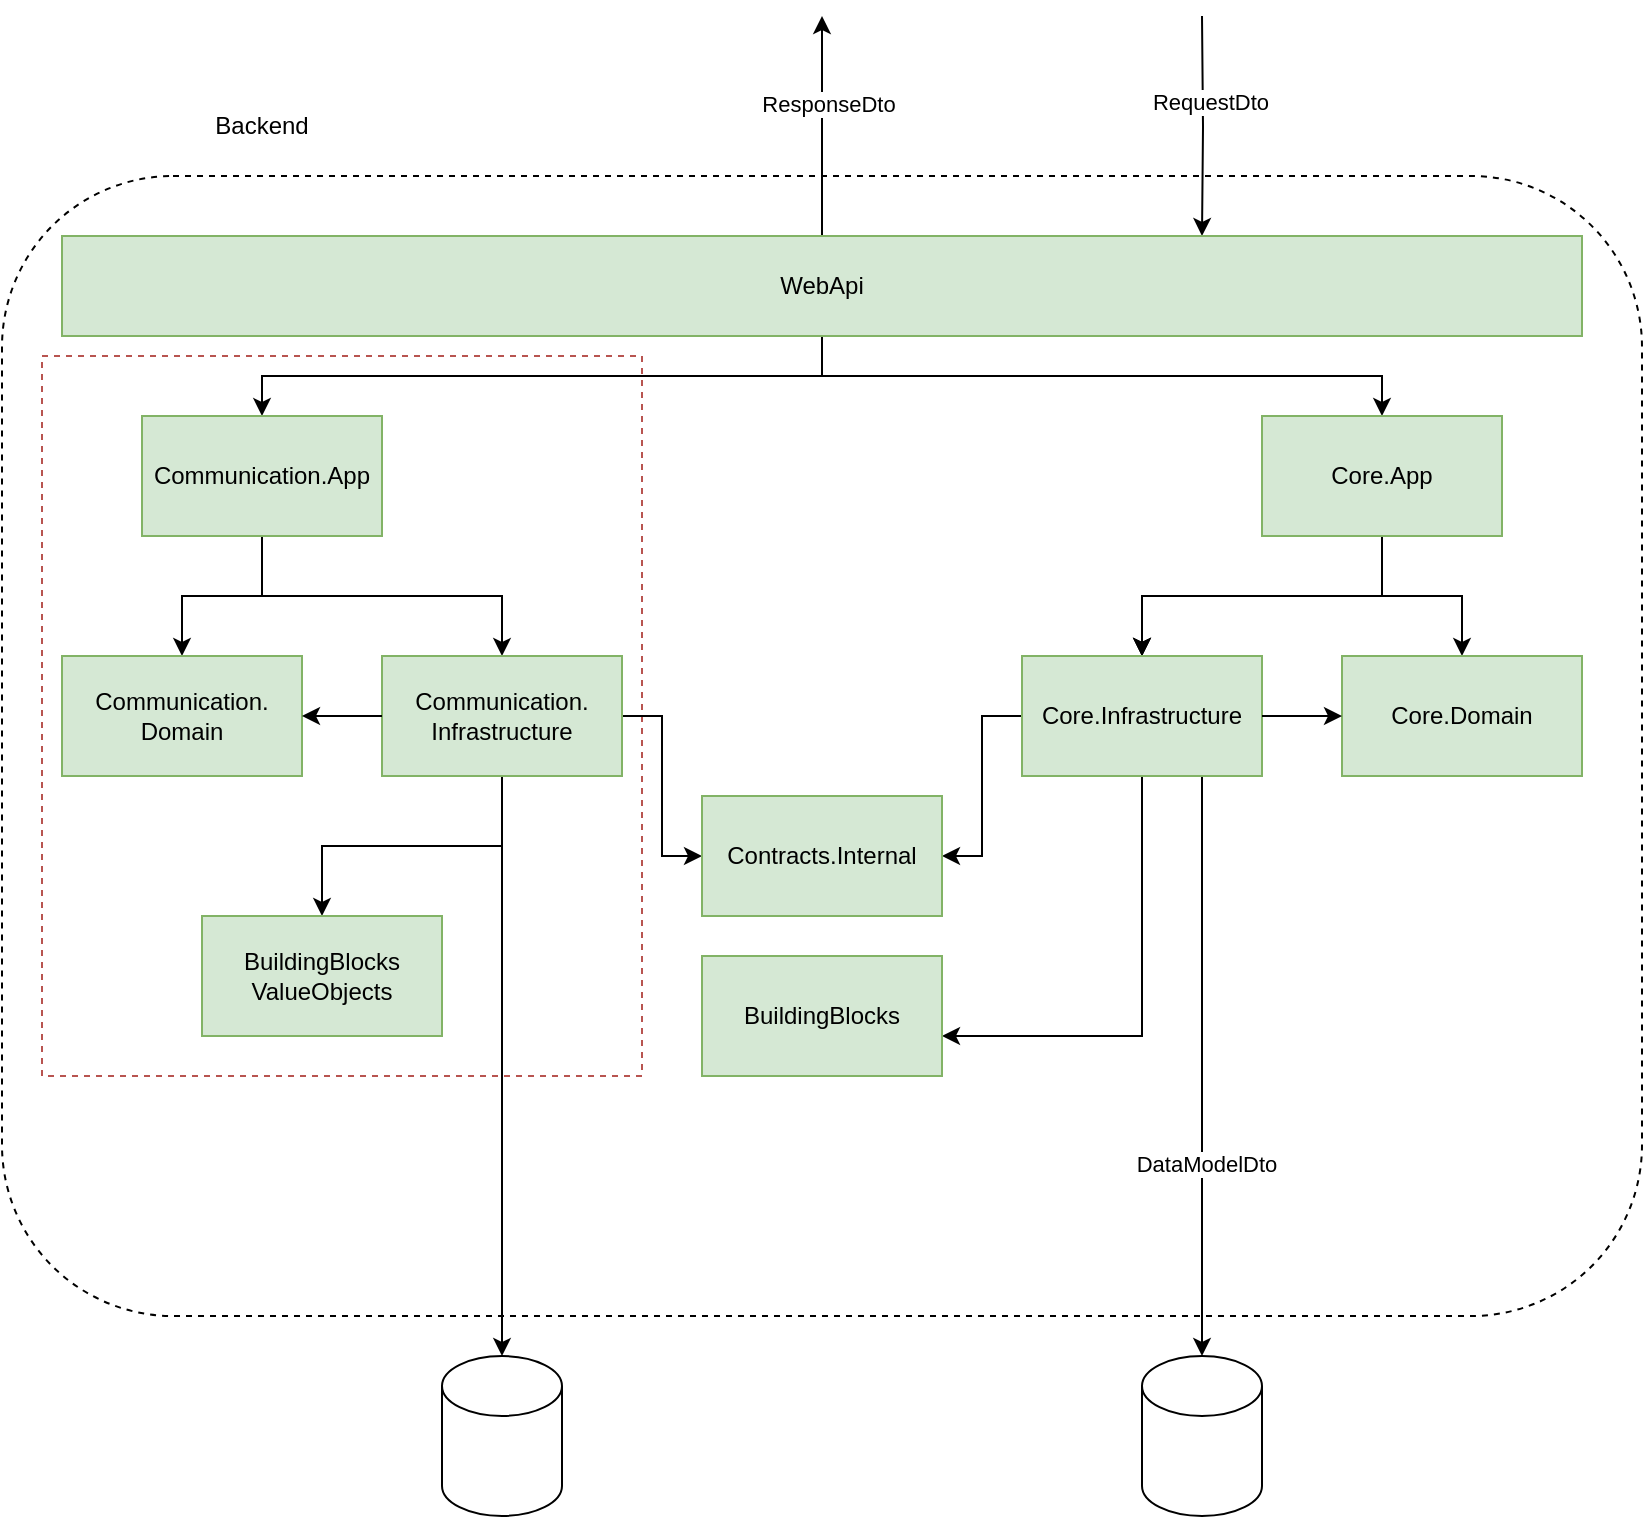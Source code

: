 <mxfile version="26.1.0">
  <diagram name="Page-1" id="2robz4_BGBvfKvqollEL">
    <mxGraphModel dx="1434" dy="826" grid="1" gridSize="10" guides="1" tooltips="1" connect="1" arrows="1" fold="1" page="1" pageScale="1" pageWidth="850" pageHeight="1100" math="0" shadow="0">
      <root>
        <mxCell id="0" />
        <mxCell id="1" parent="0" />
        <mxCell id="oOiWM4VNdD_S-7e1pvhl-3" value="" style="rounded=1;whiteSpace=wrap;html=1;dashed=1;fillColor=none;" parent="1" vertex="1">
          <mxGeometry x="10" y="200" width="820" height="570" as="geometry" />
        </mxCell>
        <mxCell id="l0F_Z9eBLeVLv1C7WEuF-8" value="" style="rounded=0;whiteSpace=wrap;html=1;fillColor=none;strokeColor=#b85450;dashed=1;" vertex="1" parent="1">
          <mxGeometry x="30" y="290" width="300" height="360" as="geometry" />
        </mxCell>
        <mxCell id="oOiWM4VNdD_S-7e1pvhl-6" value="" style="edgeStyle=orthogonalEdgeStyle;rounded=0;orthogonalLoop=1;jettySize=auto;html=1;" parent="1" source="oOiWM4VNdD_S-7e1pvhl-2" target="oOiWM4VNdD_S-7e1pvhl-5" edge="1">
          <mxGeometry relative="1" as="geometry" />
        </mxCell>
        <mxCell id="oOiWM4VNdD_S-7e1pvhl-8" value="" style="edgeStyle=orthogonalEdgeStyle;rounded=0;orthogonalLoop=1;jettySize=auto;html=1;" parent="1" source="oOiWM4VNdD_S-7e1pvhl-2" target="oOiWM4VNdD_S-7e1pvhl-7" edge="1">
          <mxGeometry relative="1" as="geometry" />
        </mxCell>
        <mxCell id="l0F_Z9eBLeVLv1C7WEuF-1" style="edgeStyle=orthogonalEdgeStyle;rounded=0;orthogonalLoop=1;jettySize=auto;html=1;exitX=0.5;exitY=0;exitDx=0;exitDy=0;" edge="1" parent="1" source="oOiWM4VNdD_S-7e1pvhl-2">
          <mxGeometry relative="1" as="geometry">
            <mxPoint x="420" y="120" as="targetPoint" />
          </mxGeometry>
        </mxCell>
        <mxCell id="l0F_Z9eBLeVLv1C7WEuF-2" value="ResponseDto" style="edgeLabel;html=1;align=center;verticalAlign=middle;resizable=0;points=[];" vertex="1" connectable="0" parent="l0F_Z9eBLeVLv1C7WEuF-1">
          <mxGeometry x="0.212" y="-2" relative="1" as="geometry">
            <mxPoint as="offset" />
          </mxGeometry>
        </mxCell>
        <mxCell id="l0F_Z9eBLeVLv1C7WEuF-3" style="edgeStyle=orthogonalEdgeStyle;rounded=0;orthogonalLoop=1;jettySize=auto;html=1;entryX=0.75;entryY=0;entryDx=0;entryDy=0;" edge="1" parent="1" target="oOiWM4VNdD_S-7e1pvhl-2">
          <mxGeometry relative="1" as="geometry">
            <mxPoint x="620" y="120" as="targetPoint" />
            <mxPoint x="610" y="120" as="sourcePoint" />
          </mxGeometry>
        </mxCell>
        <mxCell id="l0F_Z9eBLeVLv1C7WEuF-4" value="RequestDto" style="edgeLabel;html=1;align=center;verticalAlign=middle;resizable=0;points=[];" vertex="1" connectable="0" parent="l0F_Z9eBLeVLv1C7WEuF-3">
          <mxGeometry x="-0.221" y="3" relative="1" as="geometry">
            <mxPoint as="offset" />
          </mxGeometry>
        </mxCell>
        <mxCell id="oOiWM4VNdD_S-7e1pvhl-2" value="WebApi" style="rounded=0;whiteSpace=wrap;html=1;fillColor=#d5e8d4;strokeColor=#82b366;" parent="1" vertex="1">
          <mxGeometry x="40" y="230" width="760" height="50" as="geometry" />
        </mxCell>
        <mxCell id="oOiWM4VNdD_S-7e1pvhl-4" value="Backend" style="text;html=1;align=center;verticalAlign=middle;whiteSpace=wrap;rounded=0;" parent="1" vertex="1">
          <mxGeometry x="110" y="160" width="60" height="30" as="geometry" />
        </mxCell>
        <mxCell id="oOiWM4VNdD_S-7e1pvhl-15" value="" style="edgeStyle=orthogonalEdgeStyle;rounded=0;orthogonalLoop=1;jettySize=auto;html=1;" parent="1" source="oOiWM4VNdD_S-7e1pvhl-5" target="oOiWM4VNdD_S-7e1pvhl-14" edge="1">
          <mxGeometry relative="1" as="geometry" />
        </mxCell>
        <mxCell id="oOiWM4VNdD_S-7e1pvhl-16" value="" style="edgeStyle=orthogonalEdgeStyle;rounded=0;orthogonalLoop=1;jettySize=auto;html=1;" parent="1" source="oOiWM4VNdD_S-7e1pvhl-5" target="oOiWM4VNdD_S-7e1pvhl-14" edge="1">
          <mxGeometry relative="1" as="geometry" />
        </mxCell>
        <mxCell id="oOiWM4VNdD_S-7e1pvhl-17" value="" style="edgeStyle=orthogonalEdgeStyle;rounded=0;orthogonalLoop=1;jettySize=auto;html=1;" parent="1" source="oOiWM4VNdD_S-7e1pvhl-5" target="oOiWM4VNdD_S-7e1pvhl-14" edge="1">
          <mxGeometry relative="1" as="geometry" />
        </mxCell>
        <mxCell id="oOiWM4VNdD_S-7e1pvhl-19" value="" style="edgeStyle=orthogonalEdgeStyle;rounded=0;orthogonalLoop=1;jettySize=auto;html=1;" parent="1" source="oOiWM4VNdD_S-7e1pvhl-5" target="oOiWM4VNdD_S-7e1pvhl-18" edge="1">
          <mxGeometry relative="1" as="geometry" />
        </mxCell>
        <mxCell id="oOiWM4VNdD_S-7e1pvhl-5" value="Core.App" style="whiteSpace=wrap;html=1;fillColor=#d5e8d4;strokeColor=#82b366;rounded=0;" parent="1" vertex="1">
          <mxGeometry x="640" y="320" width="120" height="60" as="geometry" />
        </mxCell>
        <mxCell id="oOiWM4VNdD_S-7e1pvhl-10" value="" style="edgeStyle=orthogonalEdgeStyle;rounded=0;orthogonalLoop=1;jettySize=auto;html=1;" parent="1" source="oOiWM4VNdD_S-7e1pvhl-7" target="oOiWM4VNdD_S-7e1pvhl-9" edge="1">
          <mxGeometry relative="1" as="geometry" />
        </mxCell>
        <mxCell id="oOiWM4VNdD_S-7e1pvhl-12" value="" style="edgeStyle=orthogonalEdgeStyle;rounded=0;orthogonalLoop=1;jettySize=auto;html=1;" parent="1" source="oOiWM4VNdD_S-7e1pvhl-7" target="oOiWM4VNdD_S-7e1pvhl-11" edge="1">
          <mxGeometry relative="1" as="geometry" />
        </mxCell>
        <mxCell id="oOiWM4VNdD_S-7e1pvhl-7" value="Communication.App" style="whiteSpace=wrap;html=1;fillColor=#d5e8d4;strokeColor=#82b366;rounded=0;" parent="1" vertex="1">
          <mxGeometry x="80" y="320" width="120" height="60" as="geometry" />
        </mxCell>
        <mxCell id="oOiWM4VNdD_S-7e1pvhl-28" value="" style="edgeStyle=orthogonalEdgeStyle;rounded=0;orthogonalLoop=1;jettySize=auto;html=1;entryX=0;entryY=0.5;entryDx=0;entryDy=0;" parent="1" source="oOiWM4VNdD_S-7e1pvhl-9" target="oOiWM4VNdD_S-7e1pvhl-27" edge="1">
          <mxGeometry relative="1" as="geometry" />
        </mxCell>
        <mxCell id="l0F_Z9eBLeVLv1C7WEuF-11" style="edgeStyle=orthogonalEdgeStyle;rounded=0;orthogonalLoop=1;jettySize=auto;html=1;" edge="1" parent="1" source="oOiWM4VNdD_S-7e1pvhl-9" target="l0F_Z9eBLeVLv1C7WEuF-9">
          <mxGeometry relative="1" as="geometry" />
        </mxCell>
        <mxCell id="l0F_Z9eBLeVLv1C7WEuF-15" value="" style="edgeStyle=orthogonalEdgeStyle;rounded=0;orthogonalLoop=1;jettySize=auto;html=1;" edge="1" parent="1" source="oOiWM4VNdD_S-7e1pvhl-9" target="l0F_Z9eBLeVLv1C7WEuF-14">
          <mxGeometry relative="1" as="geometry" />
        </mxCell>
        <mxCell id="oOiWM4VNdD_S-7e1pvhl-9" value="Communication.&lt;br&gt;Infrastructure" style="whiteSpace=wrap;html=1;fillColor=#d5e8d4;strokeColor=#82b366;rounded=0;" parent="1" vertex="1">
          <mxGeometry x="200" y="440" width="120" height="60" as="geometry" />
        </mxCell>
        <mxCell id="oOiWM4VNdD_S-7e1pvhl-11" value="Communication.&lt;br&gt;Domain" style="whiteSpace=wrap;html=1;fillColor=#d5e8d4;strokeColor=#82b366;rounded=0;" parent="1" vertex="1">
          <mxGeometry x="40" y="440" width="120" height="60" as="geometry" />
        </mxCell>
        <mxCell id="oOiWM4VNdD_S-7e1pvhl-13" value="" style="endArrow=classic;html=1;rounded=0;entryX=1;entryY=0.5;entryDx=0;entryDy=0;" parent="1" source="oOiWM4VNdD_S-7e1pvhl-9" target="oOiWM4VNdD_S-7e1pvhl-11" edge="1">
          <mxGeometry width="50" height="50" relative="1" as="geometry">
            <mxPoint x="360" y="410" as="sourcePoint" />
            <mxPoint x="410" y="360" as="targetPoint" />
          </mxGeometry>
        </mxCell>
        <mxCell id="oOiWM4VNdD_S-7e1pvhl-24" style="edgeStyle=orthogonalEdgeStyle;rounded=0;orthogonalLoop=1;jettySize=auto;html=1;exitX=0.5;exitY=1;exitDx=0;exitDy=0;" parent="1" source="oOiWM4VNdD_S-7e1pvhl-14" target="oOiWM4VNdD_S-7e1pvhl-22" edge="1">
          <mxGeometry relative="1" as="geometry">
            <Array as="points">
              <mxPoint x="580" y="630" />
            </Array>
          </mxGeometry>
        </mxCell>
        <mxCell id="oOiWM4VNdD_S-7e1pvhl-29" style="edgeStyle=orthogonalEdgeStyle;rounded=0;orthogonalLoop=1;jettySize=auto;html=1;entryX=1;entryY=0.5;entryDx=0;entryDy=0;" parent="1" source="oOiWM4VNdD_S-7e1pvhl-14" target="oOiWM4VNdD_S-7e1pvhl-27" edge="1">
          <mxGeometry relative="1" as="geometry" />
        </mxCell>
        <mxCell id="l0F_Z9eBLeVLv1C7WEuF-5" style="edgeStyle=orthogonalEdgeStyle;rounded=0;orthogonalLoop=1;jettySize=auto;html=1;entryX=0.5;entryY=0;entryDx=0;entryDy=0;entryPerimeter=0;exitX=0.75;exitY=1;exitDx=0;exitDy=0;" edge="1" parent="1" source="oOiWM4VNdD_S-7e1pvhl-14" target="l0F_Z9eBLeVLv1C7WEuF-6">
          <mxGeometry relative="1" as="geometry">
            <mxPoint x="580" y="820" as="targetPoint" />
          </mxGeometry>
        </mxCell>
        <mxCell id="l0F_Z9eBLeVLv1C7WEuF-7" value="DataModelDto" style="edgeLabel;html=1;align=center;verticalAlign=middle;resizable=0;points=[];" vertex="1" connectable="0" parent="l0F_Z9eBLeVLv1C7WEuF-5">
          <mxGeometry x="0.333" y="2" relative="1" as="geometry">
            <mxPoint as="offset" />
          </mxGeometry>
        </mxCell>
        <mxCell id="oOiWM4VNdD_S-7e1pvhl-14" value="Core.Infrastructure" style="whiteSpace=wrap;html=1;fillColor=#d5e8d4;strokeColor=#82b366;rounded=0;" parent="1" vertex="1">
          <mxGeometry x="520" y="440" width="120" height="60" as="geometry" />
        </mxCell>
        <mxCell id="oOiWM4VNdD_S-7e1pvhl-18" value="Core.Domain" style="whiteSpace=wrap;html=1;fillColor=#d5e8d4;strokeColor=#82b366;rounded=0;" parent="1" vertex="1">
          <mxGeometry x="680" y="440" width="120" height="60" as="geometry" />
        </mxCell>
        <mxCell id="oOiWM4VNdD_S-7e1pvhl-20" value="" style="endArrow=classic;html=1;rounded=0;exitX=1;exitY=0.5;exitDx=0;exitDy=0;" parent="1" source="oOiWM4VNdD_S-7e1pvhl-14" target="oOiWM4VNdD_S-7e1pvhl-18" edge="1">
          <mxGeometry width="50" height="50" relative="1" as="geometry">
            <mxPoint x="580" y="580" as="sourcePoint" />
            <mxPoint x="630" y="530" as="targetPoint" />
          </mxGeometry>
        </mxCell>
        <mxCell id="oOiWM4VNdD_S-7e1pvhl-22" value="BuildingBlocks" style="whiteSpace=wrap;html=1;fillColor=#d5e8d4;strokeColor=#82b366;rounded=0;" parent="1" vertex="1">
          <mxGeometry x="360" y="590" width="120" height="60" as="geometry" />
        </mxCell>
        <mxCell id="oOiWM4VNdD_S-7e1pvhl-27" value="Contracts.Internal" style="whiteSpace=wrap;html=1;fillColor=#d5e8d4;strokeColor=#82b366;rounded=0;" parent="1" vertex="1">
          <mxGeometry x="360" y="510" width="120" height="60" as="geometry" />
        </mxCell>
        <mxCell id="l0F_Z9eBLeVLv1C7WEuF-6" value="" style="shape=cylinder3;whiteSpace=wrap;html=1;boundedLbl=1;backgroundOutline=1;size=15;" vertex="1" parent="1">
          <mxGeometry x="580" y="790" width="60" height="80" as="geometry" />
        </mxCell>
        <mxCell id="l0F_Z9eBLeVLv1C7WEuF-9" value="" style="shape=cylinder3;whiteSpace=wrap;html=1;boundedLbl=1;backgroundOutline=1;size=15;" vertex="1" parent="1">
          <mxGeometry x="230" y="790" width="60" height="80" as="geometry" />
        </mxCell>
        <mxCell id="l0F_Z9eBLeVLv1C7WEuF-14" value="BuildingBlocks&lt;br&gt;ValueObjects" style="whiteSpace=wrap;html=1;fillColor=#d5e8d4;strokeColor=#82b366;rounded=0;" vertex="1" parent="1">
          <mxGeometry x="110" y="570" width="120" height="60" as="geometry" />
        </mxCell>
      </root>
    </mxGraphModel>
  </diagram>
</mxfile>
